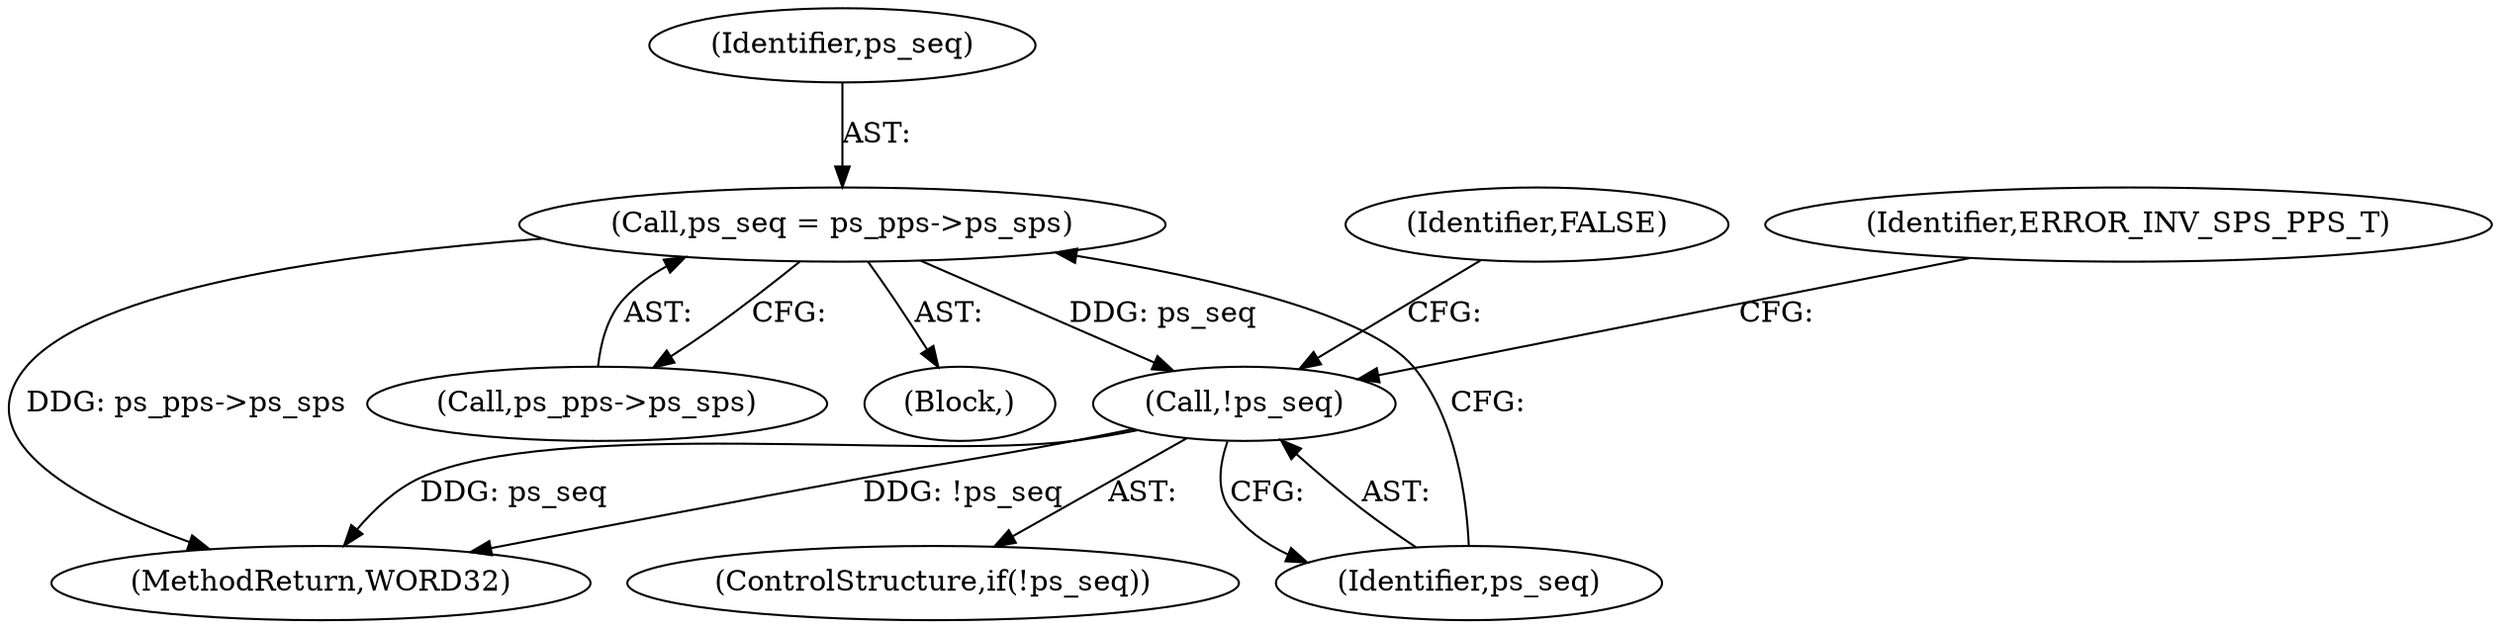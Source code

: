 digraph "0_Android_a78887bcffbc2995cf9ed72e0697acf560875e9e_2@pointer" {
"1000453" [label="(Call,ps_seq = ps_pps->ps_sps)"];
"1000459" [label="(Call,!ps_seq)"];
"1000465" [label="(Identifier,FALSE)"];
"1000458" [label="(ControlStructure,if(!ps_seq))"];
"1000453" [label="(Call,ps_seq = ps_pps->ps_sps)"];
"1000455" [label="(Call,ps_pps->ps_sps)"];
"1002571" [label="(MethodReturn,WORD32)"];
"1000460" [label="(Identifier,ps_seq)"];
"1000166" [label="(Block,)"];
"1000459" [label="(Call,!ps_seq)"];
"1000454" [label="(Identifier,ps_seq)"];
"1000462" [label="(Identifier,ERROR_INV_SPS_PPS_T)"];
"1000453" -> "1000166"  [label="AST: "];
"1000453" -> "1000455"  [label="CFG: "];
"1000454" -> "1000453"  [label="AST: "];
"1000455" -> "1000453"  [label="AST: "];
"1000460" -> "1000453"  [label="CFG: "];
"1000453" -> "1002571"  [label="DDG: ps_pps->ps_sps"];
"1000453" -> "1000459"  [label="DDG: ps_seq"];
"1000459" -> "1000458"  [label="AST: "];
"1000459" -> "1000460"  [label="CFG: "];
"1000460" -> "1000459"  [label="AST: "];
"1000462" -> "1000459"  [label="CFG: "];
"1000465" -> "1000459"  [label="CFG: "];
"1000459" -> "1002571"  [label="DDG: ps_seq"];
"1000459" -> "1002571"  [label="DDG: !ps_seq"];
}
